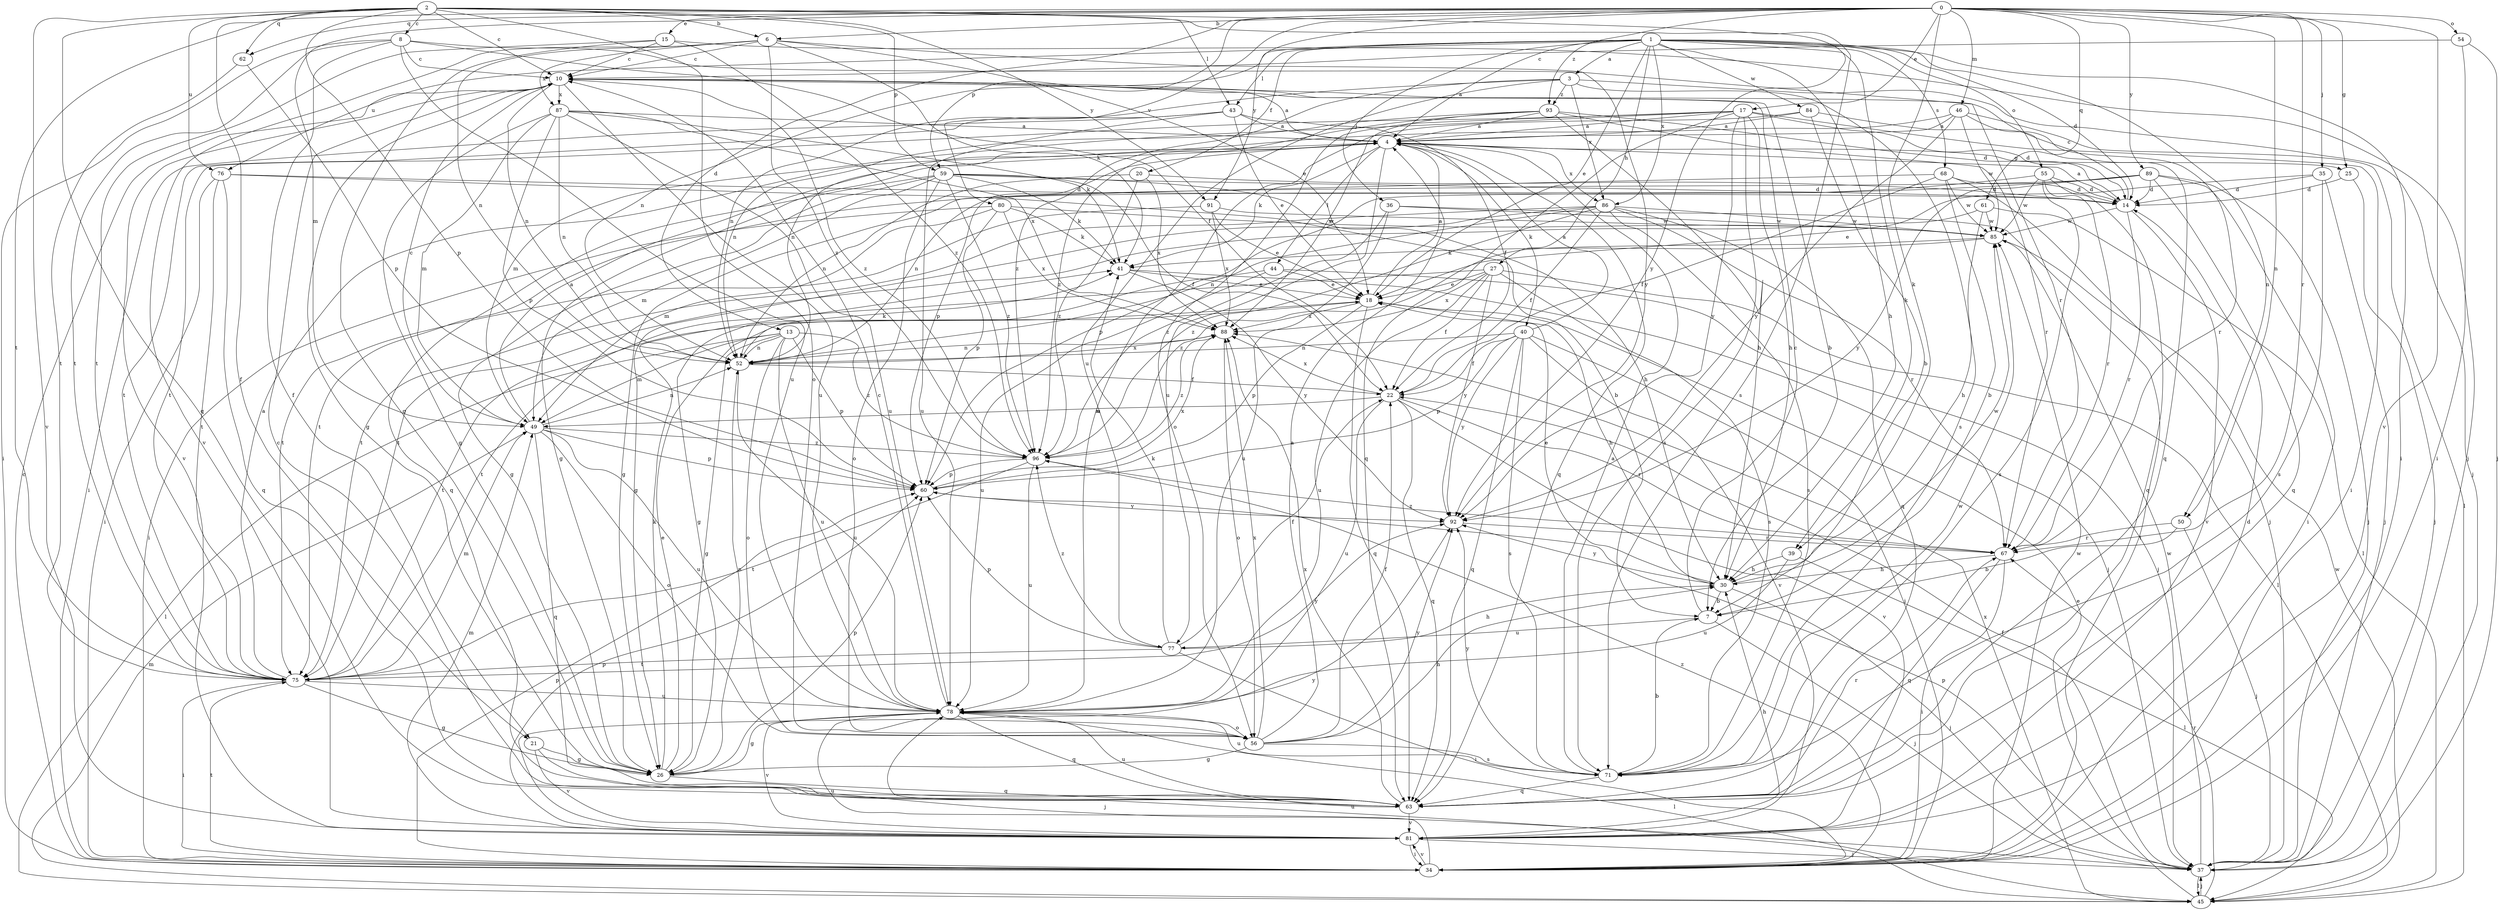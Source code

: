 strict digraph  {
0;
1;
2;
3;
4;
6;
7;
8;
10;
13;
14;
15;
17;
18;
20;
21;
22;
25;
26;
27;
30;
34;
35;
36;
37;
39;
40;
41;
43;
44;
45;
46;
49;
50;
52;
54;
55;
56;
59;
60;
61;
62;
63;
67;
68;
71;
75;
76;
77;
78;
80;
81;
84;
85;
86;
87;
88;
89;
91;
92;
93;
96;
0 -> 6  [label=b];
0 -> 13  [label=d];
0 -> 15  [label=e];
0 -> 17  [label=e];
0 -> 25  [label=g];
0 -> 35  [label=j];
0 -> 39  [label=k];
0 -> 46  [label=m];
0 -> 49  [label=m];
0 -> 50  [label=n];
0 -> 54  [label=o];
0 -> 59  [label=p];
0 -> 61  [label=q];
0 -> 62  [label=q];
0 -> 67  [label=r];
0 -> 75  [label=t];
0 -> 80  [label=v];
0 -> 81  [label=v];
0 -> 89  [label=y];
0 -> 91  [label=y];
0 -> 93  [label=z];
1 -> 3  [label=a];
1 -> 4  [label=a];
1 -> 14  [label=d];
1 -> 18  [label=e];
1 -> 20  [label=f];
1 -> 27  [label=h];
1 -> 30  [label=h];
1 -> 34  [label=i];
1 -> 36  [label=j];
1 -> 39  [label=k];
1 -> 43  [label=l];
1 -> 50  [label=n];
1 -> 52  [label=n];
1 -> 55  [label=o];
1 -> 68  [label=s];
1 -> 76  [label=u];
1 -> 84  [label=w];
1 -> 86  [label=x];
2 -> 6  [label=b];
2 -> 8  [label=c];
2 -> 10  [label=c];
2 -> 21  [label=f];
2 -> 43  [label=l];
2 -> 56  [label=o];
2 -> 59  [label=p];
2 -> 60  [label=p];
2 -> 62  [label=q];
2 -> 63  [label=q];
2 -> 71  [label=s];
2 -> 76  [label=u];
2 -> 81  [label=v];
2 -> 91  [label=y];
2 -> 92  [label=y];
3 -> 37  [label=j];
3 -> 52  [label=n];
3 -> 71  [label=s];
3 -> 77  [label=u];
3 -> 86  [label=x];
3 -> 93  [label=z];
3 -> 96  [label=z];
4 -> 25  [label=g];
4 -> 26  [label=g];
4 -> 40  [label=k];
4 -> 41  [label=k];
4 -> 44  [label=l];
4 -> 60  [label=p];
4 -> 63  [label=q];
4 -> 77  [label=u];
4 -> 86  [label=x];
6 -> 10  [label=c];
6 -> 18  [label=e];
6 -> 41  [label=k];
6 -> 52  [label=n];
6 -> 81  [label=v];
6 -> 87  [label=x];
6 -> 92  [label=y];
6 -> 96  [label=z];
7 -> 10  [label=c];
7 -> 37  [label=j];
7 -> 77  [label=u];
8 -> 10  [label=c];
8 -> 21  [label=f];
8 -> 22  [label=f];
8 -> 34  [label=i];
8 -> 67  [label=r];
8 -> 75  [label=t];
8 -> 78  [label=u];
10 -> 4  [label=a];
10 -> 7  [label=b];
10 -> 26  [label=g];
10 -> 52  [label=n];
10 -> 78  [label=u];
10 -> 81  [label=v];
10 -> 87  [label=x];
10 -> 96  [label=z];
13 -> 26  [label=g];
13 -> 45  [label=l];
13 -> 49  [label=m];
13 -> 52  [label=n];
13 -> 56  [label=o];
13 -> 60  [label=p];
13 -> 78  [label=u];
13 -> 96  [label=z];
14 -> 4  [label=a];
14 -> 10  [label=c];
14 -> 67  [label=r];
14 -> 81  [label=v];
14 -> 85  [label=w];
15 -> 10  [label=c];
15 -> 26  [label=g];
15 -> 37  [label=j];
15 -> 75  [label=t];
15 -> 96  [label=z];
17 -> 4  [label=a];
17 -> 14  [label=d];
17 -> 30  [label=h];
17 -> 34  [label=i];
17 -> 49  [label=m];
17 -> 56  [label=o];
17 -> 63  [label=q];
17 -> 71  [label=s];
17 -> 75  [label=t];
17 -> 92  [label=y];
18 -> 4  [label=a];
18 -> 30  [label=h];
18 -> 60  [label=p];
18 -> 63  [label=q];
18 -> 75  [label=t];
18 -> 88  [label=x];
20 -> 14  [label=d];
20 -> 52  [label=n];
20 -> 88  [label=x];
20 -> 96  [label=z];
21 -> 26  [label=g];
21 -> 37  [label=j];
21 -> 81  [label=v];
22 -> 49  [label=m];
22 -> 63  [label=q];
22 -> 67  [label=r];
22 -> 78  [label=u];
22 -> 81  [label=v];
22 -> 88  [label=x];
25 -> 14  [label=d];
25 -> 37  [label=j];
26 -> 18  [label=e];
26 -> 41  [label=k];
26 -> 52  [label=n];
26 -> 60  [label=p];
26 -> 63  [label=q];
27 -> 18  [label=e];
27 -> 22  [label=f];
27 -> 45  [label=l];
27 -> 71  [label=s];
27 -> 75  [label=t];
27 -> 78  [label=u];
27 -> 88  [label=x];
27 -> 92  [label=y];
30 -> 7  [label=b];
30 -> 18  [label=e];
30 -> 37  [label=j];
30 -> 85  [label=w];
30 -> 92  [label=y];
34 -> 10  [label=c];
34 -> 60  [label=p];
34 -> 75  [label=t];
34 -> 78  [label=u];
34 -> 81  [label=v];
34 -> 85  [label=w];
34 -> 96  [label=z];
35 -> 14  [label=d];
35 -> 18  [label=e];
35 -> 37  [label=j];
35 -> 71  [label=s];
36 -> 34  [label=i];
36 -> 78  [label=u];
36 -> 85  [label=w];
36 -> 96  [label=z];
37 -> 22  [label=f];
37 -> 45  [label=l];
37 -> 60  [label=p];
37 -> 85  [label=w];
39 -> 30  [label=h];
39 -> 45  [label=l];
39 -> 78  [label=u];
40 -> 4  [label=a];
40 -> 22  [label=f];
40 -> 34  [label=i];
40 -> 52  [label=n];
40 -> 60  [label=p];
40 -> 63  [label=q];
40 -> 71  [label=s];
40 -> 81  [label=v];
40 -> 92  [label=y];
41 -> 18  [label=e];
41 -> 37  [label=j];
41 -> 92  [label=y];
43 -> 4  [label=a];
43 -> 18  [label=e];
43 -> 22  [label=f];
43 -> 34  [label=i];
43 -> 75  [label=t];
43 -> 78  [label=u];
44 -> 18  [label=e];
44 -> 26  [label=g];
44 -> 37  [label=j];
44 -> 78  [label=u];
45 -> 18  [label=e];
45 -> 37  [label=j];
45 -> 49  [label=m];
45 -> 67  [label=r];
45 -> 78  [label=u];
45 -> 85  [label=w];
45 -> 88  [label=x];
46 -> 4  [label=a];
46 -> 45  [label=l];
46 -> 52  [label=n];
46 -> 67  [label=r];
46 -> 85  [label=w];
46 -> 92  [label=y];
49 -> 4  [label=a];
49 -> 10  [label=c];
49 -> 52  [label=n];
49 -> 56  [label=o];
49 -> 60  [label=p];
49 -> 63  [label=q];
49 -> 78  [label=u];
49 -> 96  [label=z];
50 -> 7  [label=b];
50 -> 37  [label=j];
50 -> 67  [label=r];
52 -> 22  [label=f];
52 -> 41  [label=k];
52 -> 78  [label=u];
52 -> 88  [label=x];
54 -> 10  [label=c];
54 -> 34  [label=i];
54 -> 37  [label=j];
55 -> 14  [label=d];
55 -> 60  [label=p];
55 -> 63  [label=q];
55 -> 67  [label=r];
55 -> 71  [label=s];
55 -> 85  [label=w];
56 -> 4  [label=a];
56 -> 22  [label=f];
56 -> 26  [label=g];
56 -> 30  [label=h];
56 -> 71  [label=s];
56 -> 88  [label=x];
56 -> 92  [label=y];
59 -> 14  [label=d];
59 -> 22  [label=f];
59 -> 26  [label=g];
59 -> 30  [label=h];
59 -> 41  [label=k];
59 -> 49  [label=m];
59 -> 56  [label=o];
59 -> 63  [label=q];
59 -> 96  [label=z];
60 -> 88  [label=x];
60 -> 92  [label=y];
61 -> 30  [label=h];
61 -> 45  [label=l];
61 -> 75  [label=t];
61 -> 85  [label=w];
62 -> 60  [label=p];
62 -> 75  [label=t];
63 -> 10  [label=c];
63 -> 67  [label=r];
63 -> 78  [label=u];
63 -> 81  [label=v];
63 -> 88  [label=x];
67 -> 30  [label=h];
67 -> 34  [label=i];
67 -> 63  [label=q];
67 -> 96  [label=z];
68 -> 7  [label=b];
68 -> 14  [label=d];
68 -> 22  [label=f];
68 -> 26  [label=g];
68 -> 37  [label=j];
68 -> 85  [label=w];
71 -> 4  [label=a];
71 -> 7  [label=b];
71 -> 63  [label=q];
71 -> 78  [label=u];
71 -> 85  [label=w];
71 -> 92  [label=y];
75 -> 4  [label=a];
75 -> 26  [label=g];
75 -> 34  [label=i];
75 -> 49  [label=m];
75 -> 78  [label=u];
75 -> 92  [label=y];
76 -> 7  [label=b];
76 -> 14  [label=d];
76 -> 34  [label=i];
76 -> 63  [label=q];
76 -> 75  [label=t];
77 -> 22  [label=f];
77 -> 30  [label=h];
77 -> 34  [label=i];
77 -> 41  [label=k];
77 -> 60  [label=p];
77 -> 75  [label=t];
77 -> 96  [label=z];
78 -> 10  [label=c];
78 -> 26  [label=g];
78 -> 45  [label=l];
78 -> 56  [label=o];
78 -> 63  [label=q];
78 -> 81  [label=v];
80 -> 34  [label=i];
80 -> 41  [label=k];
80 -> 49  [label=m];
80 -> 60  [label=p];
80 -> 85  [label=w];
80 -> 88  [label=x];
81 -> 14  [label=d];
81 -> 30  [label=h];
81 -> 34  [label=i];
81 -> 37  [label=j];
81 -> 49  [label=m];
81 -> 60  [label=p];
81 -> 92  [label=y];
84 -> 4  [label=a];
84 -> 7  [label=b];
84 -> 63  [label=q];
84 -> 78  [label=u];
85 -> 41  [label=k];
85 -> 96  [label=z];
86 -> 22  [label=f];
86 -> 26  [label=g];
86 -> 52  [label=n];
86 -> 63  [label=q];
86 -> 67  [label=r];
86 -> 71  [label=s];
86 -> 75  [label=t];
86 -> 85  [label=w];
86 -> 96  [label=z];
87 -> 4  [label=a];
87 -> 26  [label=g];
87 -> 41  [label=k];
87 -> 49  [label=m];
87 -> 52  [label=n];
87 -> 60  [label=p];
87 -> 78  [label=u];
87 -> 88  [label=x];
88 -> 52  [label=n];
88 -> 56  [label=o];
88 -> 96  [label=z];
89 -> 14  [label=d];
89 -> 34  [label=i];
89 -> 37  [label=j];
89 -> 52  [label=n];
89 -> 63  [label=q];
89 -> 75  [label=t];
89 -> 92  [label=y];
91 -> 18  [label=e];
91 -> 75  [label=t];
91 -> 85  [label=w];
91 -> 88  [label=x];
92 -> 67  [label=r];
93 -> 4  [label=a];
93 -> 14  [label=d];
93 -> 30  [label=h];
93 -> 52  [label=n];
93 -> 67  [label=r];
93 -> 88  [label=x];
93 -> 96  [label=z];
96 -> 60  [label=p];
96 -> 75  [label=t];
96 -> 78  [label=u];
}
